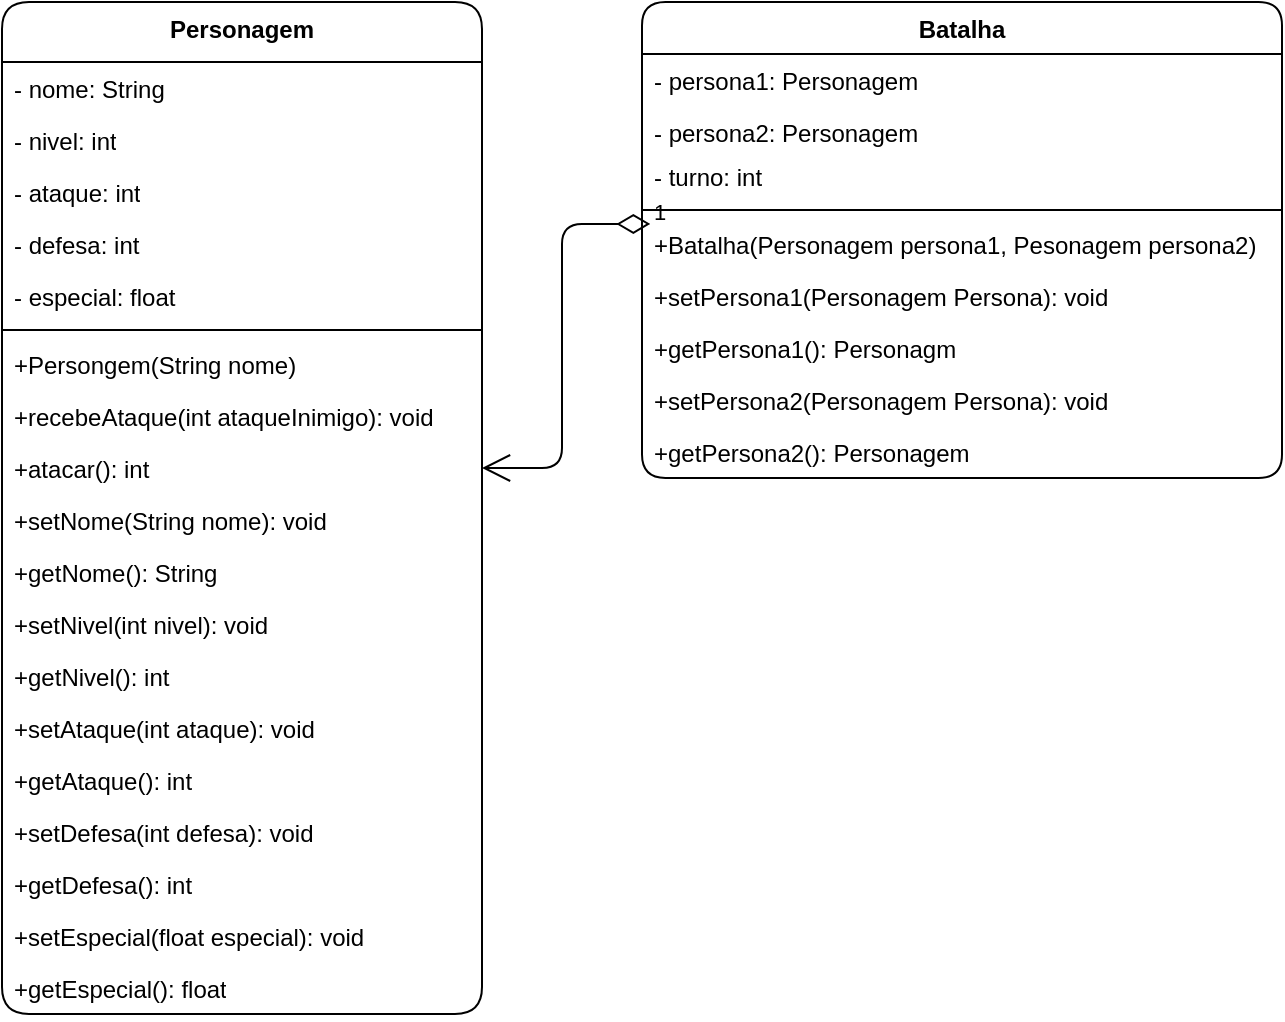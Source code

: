 <mxfile version="24.4.9" type="github">
  <diagram id="C5RBs43oDa-KdzZeNtuy" name="Page-1">
    <mxGraphModel dx="1434" dy="787" grid="1" gridSize="10" guides="1" tooltips="1" connect="1" arrows="1" fold="1" page="1" pageScale="1" pageWidth="827" pageHeight="1169" background="none" math="0" shadow="0">
      <root>
        <mxCell id="WIyWlLk6GJQsqaUBKTNV-0" />
        <mxCell id="WIyWlLk6GJQsqaUBKTNV-1" parent="WIyWlLk6GJQsqaUBKTNV-0" />
        <mxCell id="r1yxmMTik1dQyVvT_WL_-19" value="Personagem" style="swimlane;fontStyle=1;align=center;verticalAlign=top;childLayout=stackLayout;horizontal=1;startSize=30;horizontalStack=0;resizeParent=1;resizeParentMax=0;resizeLast=0;collapsible=1;marginBottom=0;whiteSpace=wrap;html=1;labelBackgroundColor=none;rounded=1;" vertex="1" parent="WIyWlLk6GJQsqaUBKTNV-1">
          <mxGeometry x="40" y="40" width="240" height="506" as="geometry" />
        </mxCell>
        <mxCell id="r1yxmMTik1dQyVvT_WL_-20" value="&lt;div style=&quot;text-align: justify;&quot;&gt;&lt;span style=&quot;background-color: initial;&quot;&gt;- nome: String&lt;/span&gt;&lt;/div&gt;" style="text;strokeColor=none;fillColor=none;align=left;verticalAlign=top;spacingLeft=4;spacingRight=4;overflow=hidden;rotatable=0;points=[[0,0.5],[1,0.5]];portConstraint=eastwest;whiteSpace=wrap;html=1;labelBackgroundColor=none;rounded=1;" vertex="1" parent="r1yxmMTik1dQyVvT_WL_-19">
          <mxGeometry y="30" width="240" height="26" as="geometry" />
        </mxCell>
        <mxCell id="r1yxmMTik1dQyVvT_WL_-23" value="- nivel: int" style="text;strokeColor=none;fillColor=none;align=left;verticalAlign=top;spacingLeft=4;spacingRight=4;overflow=hidden;rotatable=0;points=[[0,0.5],[1,0.5]];portConstraint=eastwest;whiteSpace=wrap;html=1;labelBackgroundColor=none;rounded=1;" vertex="1" parent="r1yxmMTik1dQyVvT_WL_-19">
          <mxGeometry y="56" width="240" height="26" as="geometry" />
        </mxCell>
        <mxCell id="r1yxmMTik1dQyVvT_WL_-39" value="- ataque: int" style="text;strokeColor=none;fillColor=none;align=left;verticalAlign=top;spacingLeft=4;spacingRight=4;overflow=hidden;rotatable=0;points=[[0,0.5],[1,0.5]];portConstraint=eastwest;whiteSpace=wrap;html=1;labelBackgroundColor=none;rounded=1;" vertex="1" parent="r1yxmMTik1dQyVvT_WL_-19">
          <mxGeometry y="82" width="240" height="26" as="geometry" />
        </mxCell>
        <mxCell id="r1yxmMTik1dQyVvT_WL_-40" value="- defesa: int" style="text;strokeColor=none;fillColor=none;align=left;verticalAlign=top;spacingLeft=4;spacingRight=4;overflow=hidden;rotatable=0;points=[[0,0.5],[1,0.5]];portConstraint=eastwest;whiteSpace=wrap;html=1;labelBackgroundColor=none;rounded=1;" vertex="1" parent="r1yxmMTik1dQyVvT_WL_-19">
          <mxGeometry y="108" width="240" height="26" as="geometry" />
        </mxCell>
        <mxCell id="r1yxmMTik1dQyVvT_WL_-41" value="- especial: float" style="text;strokeColor=none;fillColor=none;align=left;verticalAlign=top;spacingLeft=4;spacingRight=4;overflow=hidden;rotatable=0;points=[[0,0.5],[1,0.5]];portConstraint=eastwest;whiteSpace=wrap;html=1;labelBackgroundColor=none;rounded=1;" vertex="1" parent="r1yxmMTik1dQyVvT_WL_-19">
          <mxGeometry y="134" width="240" height="26" as="geometry" />
        </mxCell>
        <mxCell id="r1yxmMTik1dQyVvT_WL_-21" value="" style="line;strokeWidth=1;fillColor=none;align=left;verticalAlign=middle;spacingTop=-1;spacingLeft=3;spacingRight=3;rotatable=0;labelPosition=right;points=[];portConstraint=eastwest;labelBackgroundColor=none;rounded=1;" vertex="1" parent="r1yxmMTik1dQyVvT_WL_-19">
          <mxGeometry y="160" width="240" height="8" as="geometry" />
        </mxCell>
        <mxCell id="r1yxmMTik1dQyVvT_WL_-22" value="+Persongem(String nome)" style="text;strokeColor=none;fillColor=none;align=left;verticalAlign=top;spacingLeft=4;spacingRight=4;overflow=hidden;rotatable=0;points=[[0,0.5],[1,0.5]];portConstraint=eastwest;whiteSpace=wrap;html=1;labelBackgroundColor=none;rounded=1;" vertex="1" parent="r1yxmMTik1dQyVvT_WL_-19">
          <mxGeometry y="168" width="240" height="26" as="geometry" />
        </mxCell>
        <mxCell id="r1yxmMTik1dQyVvT_WL_-53" value="+recebeAtaque(int ataqueInimigo): void" style="text;strokeColor=none;fillColor=none;align=left;verticalAlign=top;spacingLeft=4;spacingRight=4;overflow=hidden;rotatable=0;points=[[0,0.5],[1,0.5]];portConstraint=eastwest;whiteSpace=wrap;html=1;labelBackgroundColor=none;rounded=1;" vertex="1" parent="r1yxmMTik1dQyVvT_WL_-19">
          <mxGeometry y="194" width="240" height="26" as="geometry" />
        </mxCell>
        <mxCell id="r1yxmMTik1dQyVvT_WL_-56" value="+atacar(): int" style="text;strokeColor=none;fillColor=none;align=left;verticalAlign=top;spacingLeft=4;spacingRight=4;overflow=hidden;rotatable=0;points=[[0,0.5],[1,0.5]];portConstraint=eastwest;whiteSpace=wrap;html=1;labelBackgroundColor=none;rounded=1;" vertex="1" parent="r1yxmMTik1dQyVvT_WL_-19">
          <mxGeometry y="220" width="240" height="26" as="geometry" />
        </mxCell>
        <mxCell id="r1yxmMTik1dQyVvT_WL_-57" value="+setNome(String nome): void" style="text;strokeColor=none;fillColor=none;align=left;verticalAlign=top;spacingLeft=4;spacingRight=4;overflow=hidden;rotatable=0;points=[[0,0.5],[1,0.5]];portConstraint=eastwest;whiteSpace=wrap;html=1;labelBackgroundColor=none;rounded=1;" vertex="1" parent="r1yxmMTik1dQyVvT_WL_-19">
          <mxGeometry y="246" width="240" height="26" as="geometry" />
        </mxCell>
        <mxCell id="r1yxmMTik1dQyVvT_WL_-58" value="+getNome(): String" style="text;strokeColor=none;fillColor=none;align=left;verticalAlign=top;spacingLeft=4;spacingRight=4;overflow=hidden;rotatable=0;points=[[0,0.5],[1,0.5]];portConstraint=eastwest;whiteSpace=wrap;html=1;labelBackgroundColor=none;rounded=1;" vertex="1" parent="r1yxmMTik1dQyVvT_WL_-19">
          <mxGeometry y="272" width="240" height="26" as="geometry" />
        </mxCell>
        <mxCell id="r1yxmMTik1dQyVvT_WL_-44" value="+setNivel(int nivel): void" style="text;strokeColor=none;fillColor=none;align=left;verticalAlign=top;spacingLeft=4;spacingRight=4;overflow=hidden;rotatable=0;points=[[0,0.5],[1,0.5]];portConstraint=eastwest;whiteSpace=wrap;html=1;labelBackgroundColor=none;rounded=1;" vertex="1" parent="r1yxmMTik1dQyVvT_WL_-19">
          <mxGeometry y="298" width="240" height="26" as="geometry" />
        </mxCell>
        <mxCell id="r1yxmMTik1dQyVvT_WL_-45" value="+getNivel(): int" style="text;strokeColor=none;fillColor=none;align=left;verticalAlign=top;spacingLeft=4;spacingRight=4;overflow=hidden;rotatable=0;points=[[0,0.5],[1,0.5]];portConstraint=eastwest;whiteSpace=wrap;html=1;labelBackgroundColor=none;rounded=1;" vertex="1" parent="r1yxmMTik1dQyVvT_WL_-19">
          <mxGeometry y="324" width="240" height="26" as="geometry" />
        </mxCell>
        <mxCell id="r1yxmMTik1dQyVvT_WL_-47" value="+setAtaque(int ataque): void" style="text;strokeColor=none;fillColor=none;align=left;verticalAlign=top;spacingLeft=4;spacingRight=4;overflow=hidden;rotatable=0;points=[[0,0.5],[1,0.5]];portConstraint=eastwest;whiteSpace=wrap;html=1;labelBackgroundColor=none;rounded=1;" vertex="1" parent="r1yxmMTik1dQyVvT_WL_-19">
          <mxGeometry y="350" width="240" height="26" as="geometry" />
        </mxCell>
        <mxCell id="r1yxmMTik1dQyVvT_WL_-48" value="+getAtaque(): int" style="text;strokeColor=none;fillColor=none;align=left;verticalAlign=top;spacingLeft=4;spacingRight=4;overflow=hidden;rotatable=0;points=[[0,0.5],[1,0.5]];portConstraint=eastwest;whiteSpace=wrap;html=1;labelBackgroundColor=none;rounded=1;" vertex="1" parent="r1yxmMTik1dQyVvT_WL_-19">
          <mxGeometry y="376" width="240" height="26" as="geometry" />
        </mxCell>
        <mxCell id="r1yxmMTik1dQyVvT_WL_-49" value="+setDefesa(int defesa): void" style="text;strokeColor=none;fillColor=none;align=left;verticalAlign=top;spacingLeft=4;spacingRight=4;overflow=hidden;rotatable=0;points=[[0,0.5],[1,0.5]];portConstraint=eastwest;whiteSpace=wrap;html=1;labelBackgroundColor=none;rounded=1;" vertex="1" parent="r1yxmMTik1dQyVvT_WL_-19">
          <mxGeometry y="402" width="240" height="26" as="geometry" />
        </mxCell>
        <mxCell id="r1yxmMTik1dQyVvT_WL_-50" value="+getDefesa(): int" style="text;strokeColor=none;fillColor=none;align=left;verticalAlign=top;spacingLeft=4;spacingRight=4;overflow=hidden;rotatable=0;points=[[0,0.5],[1,0.5]];portConstraint=eastwest;whiteSpace=wrap;html=1;labelBackgroundColor=none;rounded=1;" vertex="1" parent="r1yxmMTik1dQyVvT_WL_-19">
          <mxGeometry y="428" width="240" height="26" as="geometry" />
        </mxCell>
        <mxCell id="r1yxmMTik1dQyVvT_WL_-51" value="+setEspecial(float especial): void" style="text;strokeColor=none;fillColor=none;align=left;verticalAlign=top;spacingLeft=4;spacingRight=4;overflow=hidden;rotatable=0;points=[[0,0.5],[1,0.5]];portConstraint=eastwest;whiteSpace=wrap;html=1;labelBackgroundColor=none;rounded=1;" vertex="1" parent="r1yxmMTik1dQyVvT_WL_-19">
          <mxGeometry y="454" width="240" height="26" as="geometry" />
        </mxCell>
        <mxCell id="r1yxmMTik1dQyVvT_WL_-52" value="+getEspecial(): float" style="text;strokeColor=none;fillColor=none;align=left;verticalAlign=top;spacingLeft=4;spacingRight=4;overflow=hidden;rotatable=0;points=[[0,0.5],[1,0.5]];portConstraint=eastwest;whiteSpace=wrap;html=1;labelBackgroundColor=none;rounded=1;" vertex="1" parent="r1yxmMTik1dQyVvT_WL_-19">
          <mxGeometry y="480" width="240" height="26" as="geometry" />
        </mxCell>
        <mxCell id="r1yxmMTik1dQyVvT_WL_-64" style="edgeStyle=orthogonalEdgeStyle;rounded=1;orthogonalLoop=1;jettySize=auto;html=1;exitX=1;exitY=0.5;exitDx=0;exitDy=0;labelBackgroundColor=none;fontColor=default;" edge="1" parent="r1yxmMTik1dQyVvT_WL_-19" source="r1yxmMTik1dQyVvT_WL_-20" target="r1yxmMTik1dQyVvT_WL_-20">
          <mxGeometry relative="1" as="geometry" />
        </mxCell>
        <mxCell id="r1yxmMTik1dQyVvT_WL_-65" value="&lt;b&gt;Batalha&lt;/b&gt;" style="swimlane;fontStyle=1;align=center;verticalAlign=top;childLayout=stackLayout;horizontal=1;startSize=26;horizontalStack=0;resizeParent=1;resizeParentMax=0;resizeLast=0;collapsible=1;marginBottom=0;whiteSpace=wrap;html=1;labelBackgroundColor=none;rounded=1;" vertex="1" parent="WIyWlLk6GJQsqaUBKTNV-1">
          <mxGeometry x="360" y="40" width="320" height="238" as="geometry">
            <mxRectangle x="320" y="40" width="80" height="30" as="alternateBounds" />
          </mxGeometry>
        </mxCell>
        <mxCell id="r1yxmMTik1dQyVvT_WL_-69" value="- persona1: Personagem" style="text;strokeColor=none;fillColor=none;align=left;verticalAlign=top;spacingLeft=4;spacingRight=4;overflow=hidden;rotatable=0;points=[[0,0.5],[1,0.5]];portConstraint=eastwest;whiteSpace=wrap;html=1;labelBackgroundColor=none;rounded=1;" vertex="1" parent="r1yxmMTik1dQyVvT_WL_-65">
          <mxGeometry y="26" width="320" height="26" as="geometry" />
        </mxCell>
        <mxCell id="r1yxmMTik1dQyVvT_WL_-70" value="- persona2: Personagem" style="text;strokeColor=none;fillColor=none;align=left;verticalAlign=top;spacingLeft=4;spacingRight=4;overflow=hidden;rotatable=0;points=[[0,0.5],[1,0.5]];portConstraint=eastwest;whiteSpace=wrap;html=1;labelBackgroundColor=none;rounded=1;" vertex="1" parent="r1yxmMTik1dQyVvT_WL_-65">
          <mxGeometry y="52" width="320" height="22" as="geometry" />
        </mxCell>
        <mxCell id="r1yxmMTik1dQyVvT_WL_-71" value="- turno: int" style="text;strokeColor=none;fillColor=none;align=left;verticalAlign=top;spacingLeft=4;spacingRight=4;overflow=hidden;rotatable=0;points=[[0,0.5],[1,0.5]];portConstraint=eastwest;whiteSpace=wrap;html=1;labelBackgroundColor=none;rounded=1;" vertex="1" parent="r1yxmMTik1dQyVvT_WL_-65">
          <mxGeometry y="74" width="320" height="26" as="geometry" />
        </mxCell>
        <mxCell id="r1yxmMTik1dQyVvT_WL_-67" value="" style="line;strokeWidth=1;fillColor=none;align=left;verticalAlign=middle;spacingTop=-1;spacingLeft=3;spacingRight=3;rotatable=0;labelPosition=right;points=[];portConstraint=eastwest;labelBackgroundColor=none;rounded=1;" vertex="1" parent="r1yxmMTik1dQyVvT_WL_-65">
          <mxGeometry y="100" width="320" height="8" as="geometry" />
        </mxCell>
        <mxCell id="r1yxmMTik1dQyVvT_WL_-75" value="+Batalha(Personagem persona1, Pesonagem persona2)" style="text;strokeColor=none;fillColor=none;align=left;verticalAlign=top;spacingLeft=4;spacingRight=4;overflow=hidden;rotatable=0;points=[[0,0.5],[1,0.5]];portConstraint=eastwest;whiteSpace=wrap;html=1;labelBackgroundColor=none;rounded=1;" vertex="1" parent="r1yxmMTik1dQyVvT_WL_-65">
          <mxGeometry y="108" width="320" height="26" as="geometry" />
        </mxCell>
        <mxCell id="r1yxmMTik1dQyVvT_WL_-72" value="+setPersona1(Personagem Persona): void" style="text;strokeColor=none;fillColor=none;align=left;verticalAlign=top;spacingLeft=4;spacingRight=4;overflow=hidden;rotatable=0;points=[[0,0.5],[1,0.5]];portConstraint=eastwest;whiteSpace=wrap;html=1;labelBackgroundColor=none;rounded=1;" vertex="1" parent="r1yxmMTik1dQyVvT_WL_-65">
          <mxGeometry y="134" width="320" height="26" as="geometry" />
        </mxCell>
        <mxCell id="r1yxmMTik1dQyVvT_WL_-68" value="+getPersona1(): Personagm" style="text;strokeColor=none;fillColor=none;align=left;verticalAlign=top;spacingLeft=4;spacingRight=4;overflow=hidden;rotatable=0;points=[[0,0.5],[1,0.5]];portConstraint=eastwest;whiteSpace=wrap;html=1;labelBackgroundColor=none;rounded=1;" vertex="1" parent="r1yxmMTik1dQyVvT_WL_-65">
          <mxGeometry y="160" width="320" height="26" as="geometry" />
        </mxCell>
        <mxCell id="r1yxmMTik1dQyVvT_WL_-73" value="+setPersona2(Personagem Persona): void" style="text;strokeColor=none;fillColor=none;align=left;verticalAlign=top;spacingLeft=4;spacingRight=4;overflow=hidden;rotatable=0;points=[[0,0.5],[1,0.5]];portConstraint=eastwest;whiteSpace=wrap;html=1;labelBackgroundColor=none;rounded=1;" vertex="1" parent="r1yxmMTik1dQyVvT_WL_-65">
          <mxGeometry y="186" width="320" height="26" as="geometry" />
        </mxCell>
        <mxCell id="r1yxmMTik1dQyVvT_WL_-74" value="+getPersona2(): Personagem" style="text;strokeColor=none;fillColor=none;align=left;verticalAlign=top;spacingLeft=4;spacingRight=4;overflow=hidden;rotatable=0;points=[[0,0.5],[1,0.5]];portConstraint=eastwest;whiteSpace=wrap;html=1;labelBackgroundColor=none;rounded=1;" vertex="1" parent="r1yxmMTik1dQyVvT_WL_-65">
          <mxGeometry y="212" width="320" height="26" as="geometry" />
        </mxCell>
        <mxCell id="r1yxmMTik1dQyVvT_WL_-78" value="1" style="endArrow=open;html=1;endSize=12;startArrow=diamondThin;startSize=14;startFill=0;edgeStyle=orthogonalEdgeStyle;align=left;verticalAlign=bottom;rounded=1;labelBackgroundColor=none;fontColor=default;entryX=1;entryY=0.5;entryDx=0;entryDy=0;exitX=0.013;exitY=0.115;exitDx=0;exitDy=0;exitPerimeter=0;" edge="1" parent="WIyWlLk6GJQsqaUBKTNV-1" source="r1yxmMTik1dQyVvT_WL_-75" target="r1yxmMTik1dQyVvT_WL_-56">
          <mxGeometry x="-1" y="3" relative="1" as="geometry">
            <mxPoint x="350" y="147" as="sourcePoint" />
            <mxPoint x="510" y="147" as="targetPoint" />
          </mxGeometry>
        </mxCell>
      </root>
    </mxGraphModel>
  </diagram>
</mxfile>

